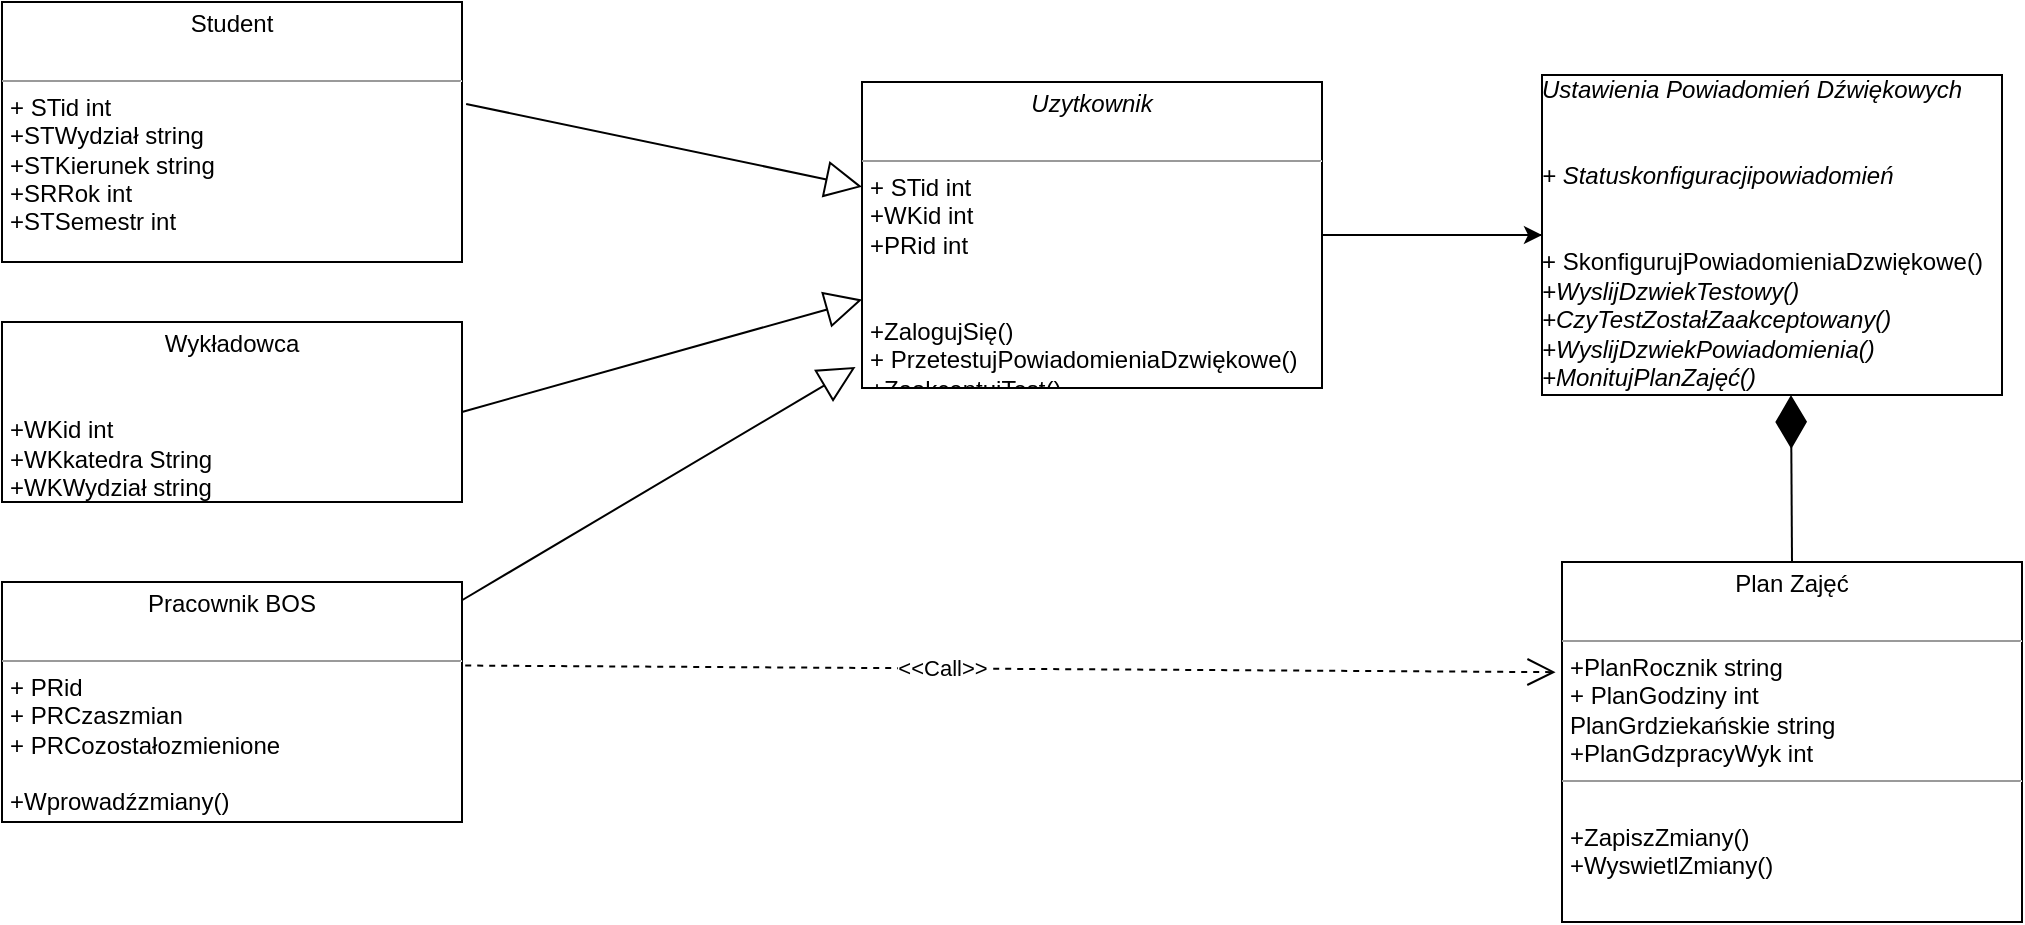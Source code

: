 <mxfile version="13.9.9" type="device"><diagram name="Page-1" id="c4acf3e9-155e-7222-9cf6-157b1a14988f"><mxGraphModel dx="1086" dy="806" grid="1" gridSize="10" guides="1" tooltips="1" connect="1" arrows="1" fold="1" page="1" pageScale="1" pageWidth="850" pageHeight="1100" background="#ffffff" math="0" shadow="0"><root><mxCell id="0"/><mxCell id="1" parent="0"/><mxCell id="5d2195bd80daf111-18" value="&lt;p style=&quot;margin: 0px ; margin-top: 4px ; text-align: center&quot;&gt;Student&lt;br&gt;&lt;br&gt;&lt;/p&gt;&lt;hr size=&quot;1&quot;&gt;&lt;p style=&quot;margin: 0px ; margin-left: 4px&quot;&gt;+ STid int&lt;br&gt;&lt;/p&gt;&lt;p style=&quot;margin: 0px ; margin-left: 4px&quot;&gt;+STWydział string&lt;/p&gt;&lt;p style=&quot;margin: 0px ; margin-left: 4px&quot;&gt;+STKierunek string&lt;/p&gt;&lt;p style=&quot;margin: 0px ; margin-left: 4px&quot;&gt;+SRRok int&lt;/p&gt;&lt;p style=&quot;margin: 0px ; margin-left: 4px&quot;&gt;+STSemestr int&lt;/p&gt;&lt;p style=&quot;margin: 0px ; margin-left: 4px&quot;&gt;&lt;br&gt;&lt;/p&gt;&lt;p style=&quot;margin: 0px ; margin-left: 4px&quot;&gt;&lt;br&gt;&lt;/p&gt;" style="verticalAlign=top;align=left;overflow=fill;fontSize=12;fontFamily=Helvetica;html=1;rounded=0;shadow=0;comic=0;labelBackgroundColor=none;strokeWidth=1" parent="1" vertex="1"><mxGeometry x="70" y="120" width="230" height="130" as="geometry"/></mxCell><mxCell id="QLBLadzUvO802Cd_EKcX-1" value="&lt;p style=&quot;margin: 0px ; margin-top: 4px ; text-align: center&quot;&gt;Plan Zajęć&lt;span style=&quot;color: rgba(0 , 0 , 0 , 0) ; font-family: monospace ; font-size: 0px&quot;&gt;%3CmxGraphModel%3E%3Croot%3E%3CmxCell%20id%3D%220%22%2F%3E%3CmxCell%20id%3D%221%22%20parent%3D%220%22%2F%3E%3CmxCell%20id%3D%222%22%20value%3D%22%22%20style%3D%22html%3D1%3Bpoints%3D%5B%5D%3Bperimeter%3DorthogonalPerimeter%3BfillColor%3D%23000000%3BstrokeColor%3Dnone%3Bdirection%3Dnorth%3B%22%20vertex%3D%221%22%20parent%3D%221%22%3E%3CmxGeometry%20x%3D%22340%22%20y%3D%22768%22%20width%3D%2288%22%20height%3D%222.5%22%20as%3D%22geometry%22%2F%3E%3C%2FmxCell%3E%3C%2Froot%3E%3C%2FmxGraphModel%3E&lt;/span&gt;&lt;br&gt;&lt;br&gt;&lt;/p&gt;&lt;hr size=&quot;1&quot;&gt;&lt;p style=&quot;margin: 0px ; margin-left: 4px&quot;&gt;+PlanRocznik string&lt;/p&gt;&lt;p style=&quot;margin: 0px ; margin-left: 4px&quot;&gt;+ PlanGodziny int&lt;/p&gt;&lt;p style=&quot;margin: 0px ; margin-left: 4px&quot;&gt;PlanGrdziekańskie string&lt;/p&gt;&lt;p style=&quot;margin: 0px ; margin-left: 4px&quot;&gt;+PlanGdzpracyWyk int&lt;/p&gt;&lt;hr size=&quot;1&quot;&gt;&lt;p style=&quot;margin: 0px ; margin-left: 4px&quot;&gt;&lt;br&gt;+ZapiszZmiany()&lt;/p&gt;&lt;p style=&quot;margin: 0px ; margin-left: 4px&quot;&gt;+WyswietlZmiany()&lt;/p&gt;" style="verticalAlign=top;align=left;overflow=fill;fontSize=12;fontFamily=Helvetica;html=1;rounded=0;shadow=0;comic=0;labelBackgroundColor=none;strokeWidth=1;sketch=0;" parent="1" vertex="1"><mxGeometry x="850" y="400" width="230" height="180" as="geometry"/></mxCell><mxCell id="QLBLadzUvO802Cd_EKcX-2" value="&lt;p style=&quot;margin: 0px ; margin-top: 4px ; text-align: center&quot;&gt;Wykładowca&lt;br&gt;&lt;br&gt;&lt;/p&gt;&lt;p style=&quot;margin: 0px ; margin-left: 4px&quot;&gt;&lt;br&gt;&lt;/p&gt;&lt;p style=&quot;margin: 0px ; margin-left: 4px&quot;&gt;+WKid int&lt;/p&gt;&lt;p style=&quot;margin: 0px ; margin-left: 4px&quot;&gt;+WKkatedra String&lt;/p&gt;&lt;p style=&quot;margin: 0px ; margin-left: 4px&quot;&gt;+WKWydział string&lt;/p&gt;&lt;p style=&quot;margin: 0px ; margin-left: 4px&quot;&gt;&lt;br&gt;&lt;/p&gt;&lt;p style=&quot;margin: 0px ; margin-left: 4px&quot;&gt;&lt;br&gt;&lt;/p&gt;" style="verticalAlign=top;align=left;overflow=fill;fontSize=12;fontFamily=Helvetica;html=1;rounded=0;shadow=0;comic=0;labelBackgroundColor=none;strokeWidth=1" parent="1" vertex="1"><mxGeometry x="70" y="280" width="230" height="90" as="geometry"/></mxCell><mxCell id="53TXJ8ZPP5QVvdTn2bCO-1" value="" style="edgeStyle=orthogonalEdgeStyle;rounded=0;orthogonalLoop=1;jettySize=auto;html=1;" edge="1" parent="1" source="QLBLadzUvO802Cd_EKcX-3" target="QLBLadzUvO802Cd_EKcX-9"><mxGeometry relative="1" as="geometry"/></mxCell><mxCell id="QLBLadzUvO802Cd_EKcX-3" value="&lt;p style=&quot;margin: 0px ; margin-top: 4px ; text-align: center&quot;&gt;&lt;i&gt;Uzytkownik&lt;/i&gt;&lt;br&gt;&lt;br&gt;&lt;/p&gt;&lt;hr size=&quot;1&quot;&gt;&lt;p style=&quot;margin: 0px ; margin-left: 4px&quot;&gt;+ STid int&lt;br&gt;&lt;/p&gt;&lt;p style=&quot;margin: 0px ; margin-left: 4px&quot;&gt;+WKid int&lt;/p&gt;&lt;p style=&quot;margin: 0px ; margin-left: 4px&quot;&gt;+PRid int&lt;/p&gt;&lt;p style=&quot;margin: 0px ; margin-left: 4px&quot;&gt;&lt;br&gt;&lt;/p&gt;&lt;p style=&quot;margin: 0px ; margin-left: 4px&quot;&gt;&lt;br&gt;&lt;/p&gt;&lt;p style=&quot;margin: 0px ; margin-left: 4px&quot;&gt;+ZalogujSię()&lt;/p&gt;&lt;p style=&quot;margin: 0px ; margin-left: 4px&quot;&gt;+ PrzetestujPowiadomieniaDzwiękowe()&lt;/p&gt;&lt;p style=&quot;margin: 0px ; margin-left: 4px&quot;&gt;+ZaakceptujTest()&lt;/p&gt;" style="verticalAlign=top;align=left;overflow=fill;fontSize=12;fontFamily=Helvetica;html=1;rounded=0;shadow=0;comic=0;labelBackgroundColor=none;strokeWidth=1" parent="1" vertex="1"><mxGeometry x="500" y="160" width="230" height="153" as="geometry"/></mxCell><mxCell id="QLBLadzUvO802Cd_EKcX-7" value="&lt;p style=&quot;margin: 0px ; margin-top: 4px ; text-align: center&quot;&gt;Pracownik BOS&lt;br&gt;&lt;br&gt;&lt;/p&gt;&lt;hr size=&quot;1&quot;&gt;&lt;p style=&quot;margin: 0px ; margin-left: 4px&quot;&gt;+ PRid&lt;/p&gt;&lt;p style=&quot;margin: 0px ; margin-left: 4px&quot;&gt;+ PRCzaszmian&lt;/p&gt;&lt;p style=&quot;margin: 0px ; margin-left: 4px&quot;&gt;+ PRCozostałozmienione&lt;/p&gt;&lt;p style=&quot;margin: 0px ; margin-left: 4px&quot;&gt;&lt;br&gt;&lt;/p&gt;&lt;p style=&quot;margin: 0px ; margin-left: 4px&quot;&gt;+Wprowadźzmiany()&lt;/p&gt;&lt;p style=&quot;margin: 0px ; margin-left: 4px&quot;&gt;&lt;br&gt;&lt;/p&gt;" style="verticalAlign=top;align=left;overflow=fill;fontSize=12;fontFamily=Helvetica;html=1;rounded=0;shadow=0;comic=0;labelBackgroundColor=none;strokeWidth=1" parent="1" vertex="1"><mxGeometry x="70" y="410" width="230" height="120" as="geometry"/></mxCell><mxCell id="QLBLadzUvO802Cd_EKcX-9" value="&lt;i&gt;Ustawienia Powiadomień Dźwiękowych&lt;br&gt;&lt;br&gt;&lt;br&gt;+ Statuskonfiguracjipowiadomień&lt;br&gt;&lt;br&gt;&lt;br&gt;&lt;/i&gt;+ SkonfigurujPowiadomieniaDzwiękowe()&lt;i&gt;&lt;br&gt;+WyslijDzwiekTestowy()&lt;br&gt;+CzyTestZostałZaakceptowany()&lt;br&gt;+WyslijDzwiekPowiadomienia()&lt;br&gt;+MonitujPlanZajęć()&lt;br&gt;&lt;br&gt;&lt;/i&gt;" style="verticalAlign=top;align=left;overflow=fill;fontSize=12;fontFamily=Helvetica;rounded=0;shadow=0;comic=0;labelBackgroundColor=none;strokeWidth=1;html=1;" parent="1" vertex="1"><mxGeometry x="840" y="156.5" width="230" height="160" as="geometry"/></mxCell><mxCell id="QLBLadzUvO802Cd_EKcX-16" value="" style="endArrow=block;endSize=16;endFill=0;html=1;exitX=1.009;exitY=0.392;exitDx=0;exitDy=0;exitPerimeter=0;" parent="1" source="5d2195bd80daf111-18" target="QLBLadzUvO802Cd_EKcX-3" edge="1"><mxGeometry width="160" relative="1" as="geometry"><mxPoint x="400" y="480" as="sourcePoint"/><mxPoint x="560" y="480" as="targetPoint"/></mxGeometry></mxCell><mxCell id="QLBLadzUvO802Cd_EKcX-18" value="" style="endArrow=block;endSize=16;endFill=0;html=1;exitX=1;exitY=0.5;exitDx=0;exitDy=0;" parent="1" source="QLBLadzUvO802Cd_EKcX-2" target="QLBLadzUvO802Cd_EKcX-3" edge="1"><mxGeometry width="160" relative="1" as="geometry"><mxPoint x="390" y="370" as="sourcePoint"/><mxPoint x="550" y="370" as="targetPoint"/></mxGeometry></mxCell><mxCell id="QLBLadzUvO802Cd_EKcX-22" value="" style="endArrow=none;html=1;edgeStyle=orthogonalEdgeStyle;exitX=1;exitY=0.5;exitDx=0;exitDy=0;entryX=0;entryY=0.5;entryDx=0;entryDy=0;" parent="1" source="QLBLadzUvO802Cd_EKcX-3" target="QLBLadzUvO802Cd_EKcX-9" edge="1"><mxGeometry relative="1" as="geometry"><mxPoint x="580" y="480" as="sourcePoint"/><mxPoint x="740" y="480" as="targetPoint"/></mxGeometry></mxCell><mxCell id="QLBLadzUvO802Cd_EKcX-26" value="" style="endArrow=diamondThin;endFill=1;endSize=24;html=1;exitX=0.5;exitY=0;exitDx=0;exitDy=0;" parent="1" source="QLBLadzUvO802Cd_EKcX-1" edge="1"><mxGeometry width="160" relative="1" as="geometry"><mxPoint x="965" y="390" as="sourcePoint"/><mxPoint x="964.5" y="316.5" as="targetPoint"/></mxGeometry></mxCell><mxCell id="QLBLadzUvO802Cd_EKcX-27" value="&amp;lt;&amp;lt;Call&amp;gt;&amp;gt;" style="endArrow=open;endSize=12;dashed=1;html=1;exitX=1.007;exitY=0.348;exitDx=0;exitDy=0;exitPerimeter=0;entryX=-0.014;entryY=0.306;entryDx=0;entryDy=0;entryPerimeter=0;" parent="1" source="QLBLadzUvO802Cd_EKcX-7" target="QLBLadzUvO802Cd_EKcX-1" edge="1"><mxGeometry x="-0.125" width="160" relative="1" as="geometry"><mxPoint x="860" y="600" as="sourcePoint"/><mxPoint x="1020" y="600" as="targetPoint"/><Array as="points"/><mxPoint as="offset"/></mxGeometry></mxCell><mxCell id="3Sk27VgHrFBm5i59pJtU-1" value="" style="endArrow=block;endSize=16;endFill=0;html=1;exitX=1;exitY=0.076;exitDx=0;exitDy=0;exitPerimeter=0;entryX=-0.014;entryY=0.931;entryDx=0;entryDy=0;entryPerimeter=0;" parent="1" source="QLBLadzUvO802Cd_EKcX-7" target="QLBLadzUvO802Cd_EKcX-3" edge="1"><mxGeometry width="160" relative="1" as="geometry"><mxPoint x="440" y="380" as="sourcePoint"/><mxPoint x="600" y="380" as="targetPoint"/></mxGeometry></mxCell></root></mxGraphModel></diagram></mxfile>